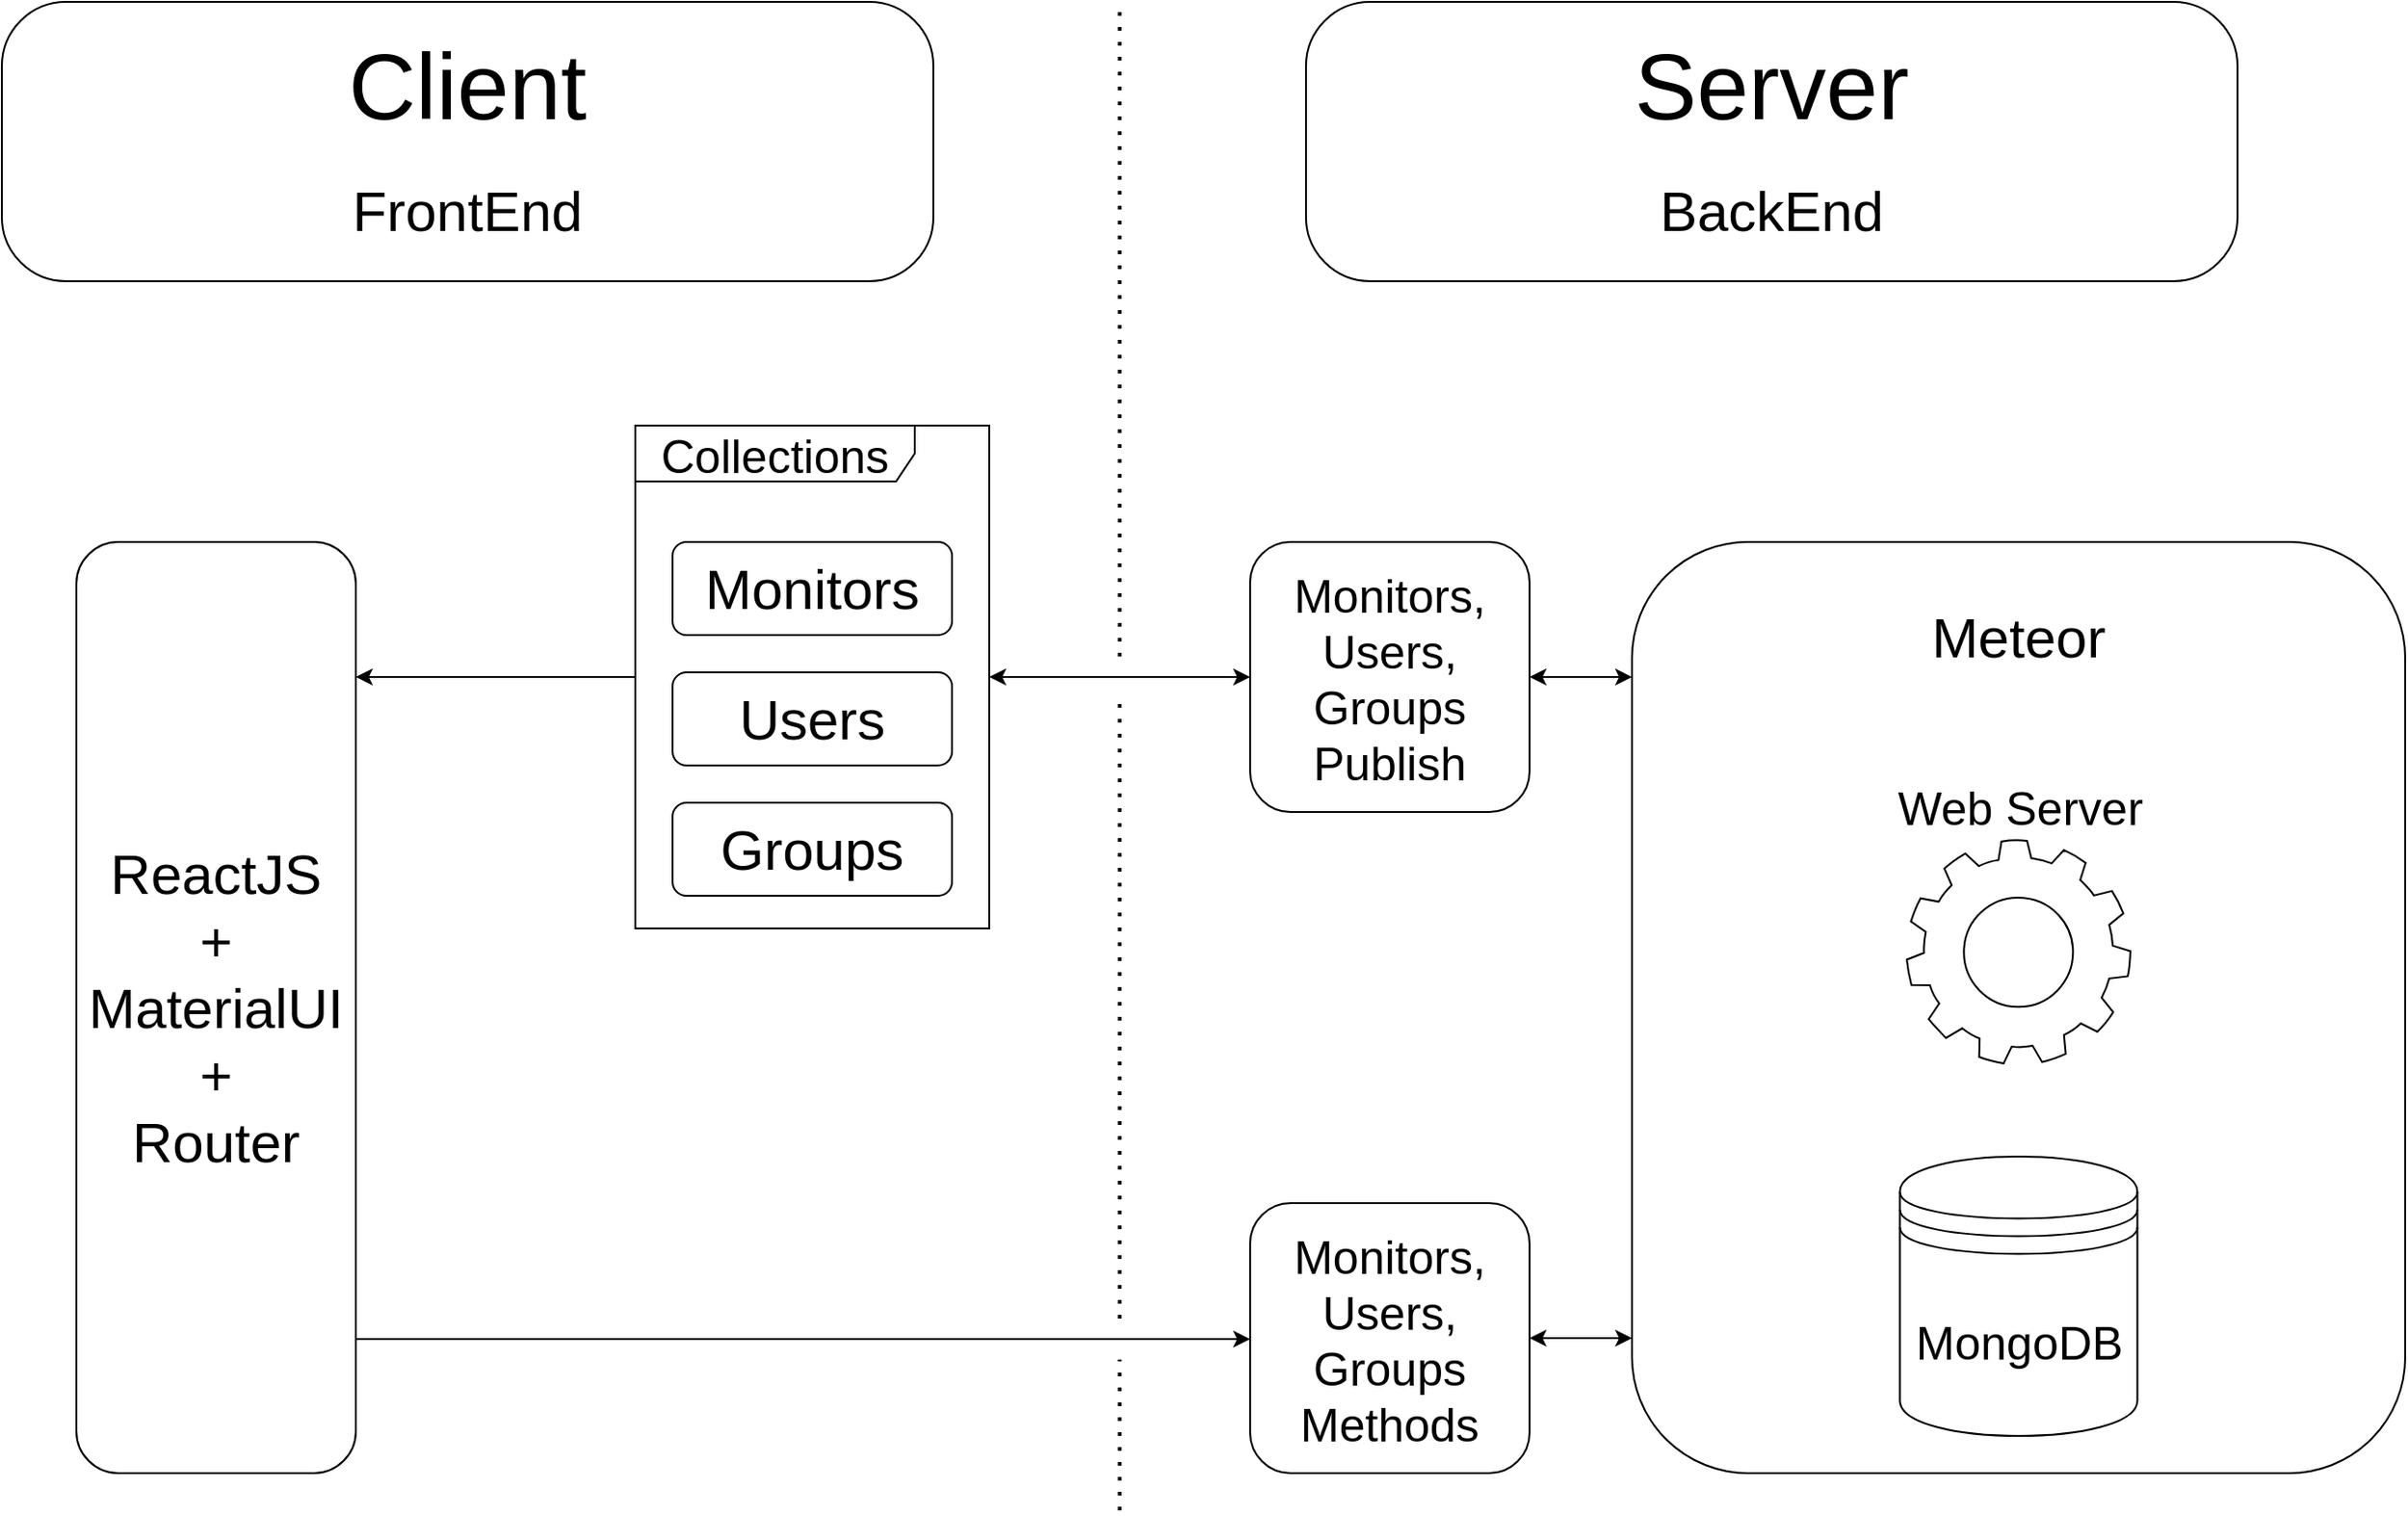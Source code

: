 <mxfile version="14.1.8" type="device"><diagram id="MXiHCksqd7fBM_-aNx47" name="Page-1"><mxGraphModel dx="1813" dy="1482" grid="1" gridSize="10" guides="1" tooltips="1" connect="1" arrows="1" fold="1" page="1" pageScale="1" pageWidth="1500" pageHeight="1000" math="0" shadow="0"><root><mxCell id="0"/><mxCell id="1" parent="0"/><mxCell id="OT_z3wgwHV-tx7YfOTj8-8" value="&lt;p style=&quot;line-height: 100%&quot;&gt;Meteor&lt;/p&gt;" style="rounded=1;whiteSpace=wrap;html=1;shadow=0;glass=0;sketch=0;fillColor=none;fontSize=30;align=center;horizontal=1;verticalAlign=top;labelPosition=center;verticalLabelPosition=middle;" vertex="1" parent="1"><mxGeometry x="1025" y="300" width="415" height="500" as="geometry"/></mxCell><mxCell id="OT_z3wgwHV-tx7YfOTj8-37" style="edgeStyle=orthogonalEdgeStyle;rounded=0;comic=0;jumpStyle=gap;jumpSize=10;orthogonalLoop=1;jettySize=auto;html=1;startArrow=none;startFill=0;endArrow=classic;endFill=1;fontSize=25;" edge="1" parent="1" source="OT_z3wgwHV-tx7YfOTj8-29" target="OT_z3wgwHV-tx7YfOTj8-26"><mxGeometry relative="1" as="geometry"><mxPoint x="490" y="330" as="targetPoint"/><Array as="points"><mxPoint x="480" y="373"/><mxPoint x="480" y="373"/></Array></mxGeometry></mxCell><mxCell id="OT_z3wgwHV-tx7YfOTj8-29" value="Collections" style="shape=umlFrame;whiteSpace=wrap;html=1;shadow=0;glass=0;comic=0;sketch=0;fillColor=none;fontSize=25;width=150;height=30;" vertex="1" parent="1"><mxGeometry x="490" y="237.5" width="190" height="270" as="geometry"/></mxCell><mxCell id="OT_z3wgwHV-tx7YfOTj8-1" value="Client&lt;br&gt;&lt;font style=&quot;font-size: 30px&quot;&gt;FrontEnd&lt;/font&gt;" style="rounded=1;whiteSpace=wrap;html=1;arcSize=23;shadow=0;glass=0;sketch=0;fillColor=none;fontSize=50;" vertex="1" parent="1"><mxGeometry x="150" y="10" width="500" height="150" as="geometry"/></mxCell><mxCell id="OT_z3wgwHV-tx7YfOTj8-4" value="Users" style="rounded=1;whiteSpace=wrap;html=1;shadow=0;glass=0;sketch=0;fillColor=none;fontSize=30;" vertex="1" parent="1"><mxGeometry x="510" y="370" width="150" height="50" as="geometry"/></mxCell><mxCell id="OT_z3wgwHV-tx7YfOTj8-5" value="Monitors" style="rounded=1;whiteSpace=wrap;html=1;shadow=0;glass=0;sketch=0;fillColor=none;fontSize=30;" vertex="1" parent="1"><mxGeometry x="510" y="300" width="150" height="50" as="geometry"/></mxCell><mxCell id="OT_z3wgwHV-tx7YfOTj8-6" value="Groups" style="rounded=1;whiteSpace=wrap;html=1;shadow=0;glass=0;sketch=0;fillColor=none;fontSize=30;" vertex="1" parent="1"><mxGeometry x="510" y="440" width="150" height="50" as="geometry"/></mxCell><mxCell id="OT_z3wgwHV-tx7YfOTj8-7" value="&lt;font&gt;Server&lt;br&gt;&lt;/font&gt;&lt;font style=&quot;font-size: 30px&quot;&gt;BackEnd&lt;/font&gt;" style="rounded=1;whiteSpace=wrap;html=1;arcSize=23;shadow=0;glass=0;sketch=0;fillColor=none;fontSize=50;" vertex="1" parent="1"><mxGeometry x="850" y="10" width="500" height="150" as="geometry"/></mxCell><mxCell id="OT_z3wgwHV-tx7YfOTj8-35" style="edgeStyle=orthogonalEdgeStyle;rounded=0;comic=0;jumpStyle=gap;jumpSize=10;orthogonalLoop=1;jettySize=auto;html=1;startArrow=classic;startFill=1;endArrow=classic;endFill=1;fontSize=25;" edge="1" parent="1" source="OT_z3wgwHV-tx7YfOTj8-13" target="OT_z3wgwHV-tx7YfOTj8-8"><mxGeometry relative="1" as="geometry"><Array as="points"><mxPoint x="990" y="373"/><mxPoint x="990" y="373"/></Array></mxGeometry></mxCell><mxCell id="OT_z3wgwHV-tx7YfOTj8-36" style="edgeStyle=orthogonalEdgeStyle;rounded=0;comic=0;jumpStyle=gap;jumpSize=10;orthogonalLoop=1;jettySize=auto;html=1;startArrow=classic;startFill=1;endArrow=classic;endFill=1;fontSize=25;" edge="1" parent="1" source="OT_z3wgwHV-tx7YfOTj8-13" target="OT_z3wgwHV-tx7YfOTj8-29"><mxGeometry relative="1" as="geometry"/></mxCell><mxCell id="OT_z3wgwHV-tx7YfOTj8-13" value="Monitors, Users, Groups Publish" style="rounded=1;whiteSpace=wrap;html=1;shadow=0;glass=0;sketch=0;fillColor=none;fontSize=25;treeMoving=0;treeFolding=0;comic=0;collapsible=0;dropTarget=0;container=0;autosize=0;fixDash=0;snapToPoint=0;absoluteArcSize=0;imageAspect=1;" vertex="1" parent="1"><mxGeometry x="820" y="300" width="150" height="145" as="geometry"/></mxCell><mxCell id="OT_z3wgwHV-tx7YfOTj8-39" style="edgeStyle=orthogonalEdgeStyle;rounded=0;comic=0;jumpStyle=none;jumpSize=20;orthogonalLoop=1;jettySize=auto;html=1;startArrow=none;startFill=0;endArrow=classic;endFill=1;fontSize=25;" edge="1" parent="1" source="OT_z3wgwHV-tx7YfOTj8-26" target="OT_z3wgwHV-tx7YfOTj8-33"><mxGeometry relative="1" as="geometry"><Array as="points"><mxPoint x="580" y="728"/><mxPoint x="580" y="728"/></Array></mxGeometry></mxCell><mxCell id="OT_z3wgwHV-tx7YfOTj8-26" value="ReactJS&lt;br&gt;+&lt;br&gt;MaterialUI&lt;br&gt;+&lt;br&gt;Router" style="rounded=1;whiteSpace=wrap;html=1;shadow=0;glass=0;sketch=0;fillColor=none;fontSize=30;align=center;" vertex="1" parent="1"><mxGeometry x="190" y="300" width="150" height="500" as="geometry"/></mxCell><mxCell id="OT_z3wgwHV-tx7YfOTj8-34" style="edgeStyle=orthogonalEdgeStyle;rounded=0;comic=0;jumpStyle=gap;jumpSize=10;orthogonalLoop=1;jettySize=auto;html=1;startArrow=classic;startFill=1;endArrow=classic;endFill=1;fontSize=25;" edge="1" parent="1" source="OT_z3wgwHV-tx7YfOTj8-33" target="OT_z3wgwHV-tx7YfOTj8-8"><mxGeometry relative="1" as="geometry"><Array as="points"><mxPoint x="990" y="728"/><mxPoint x="990" y="728"/></Array></mxGeometry></mxCell><mxCell id="OT_z3wgwHV-tx7YfOTj8-33" value="Monitors, Users, Groups Methods" style="rounded=1;whiteSpace=wrap;html=1;shadow=0;glass=0;sketch=0;fillColor=none;fontSize=25;treeMoving=0;treeFolding=0;comic=0;collapsible=0;dropTarget=0;container=0;autosize=0;fixDash=0;snapToPoint=0;absoluteArcSize=0;imageAspect=1;" vertex="1" parent="1"><mxGeometry x="820" y="655" width="150" height="145" as="geometry"/></mxCell><mxCell id="OT_z3wgwHV-tx7YfOTj8-12" value="" style="endArrow=none;dashed=1;html=1;dashPattern=1 3;strokeWidth=2;fontSize=30;jumpStyle=gap;jumpSize=20;backgroundOutline=0;orthogonalLoop=0;noJump=0;comic=0;" edge="1" parent="1"><mxGeometry width="50" height="50" relative="1" as="geometry"><mxPoint x="750" y="820" as="sourcePoint"/><mxPoint x="750" y="10" as="targetPoint"/></mxGeometry></mxCell><mxCell id="OT_z3wgwHV-tx7YfOTj8-40" value="MongoDB" style="shape=datastore;whiteSpace=wrap;html=1;shadow=0;glass=0;comic=0;sketch=0;fillColor=none;fontSize=25;" vertex="1" parent="1"><mxGeometry x="1168.75" y="630" width="127.5" height="150" as="geometry"/></mxCell><mxCell id="OT_z3wgwHV-tx7YfOTj8-42" value="Web Server" style="aspect=fixed;shadow=0;align=center;verticalAlign=bottom;shape=mxgraph.gcp2.gear;glass=0;comic=0;sketch=0;fontSize=25;labelBackgroundColor=none;labelBorderColor=none;html=1;horizontal=1;labelPosition=center;verticalLabelPosition=top;fillColor=none;strokeWidth=1;" vertex="1" parent="1"><mxGeometry x="1172.5" y="460" width="120" height="120" as="geometry"/></mxCell></root></mxGraphModel></diagram></mxfile>